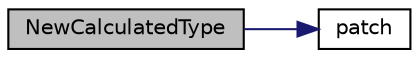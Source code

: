 digraph "NewCalculatedType"
{
  bgcolor="transparent";
  edge [fontname="Helvetica",fontsize="10",labelfontname="Helvetica",labelfontsize="10"];
  node [fontname="Helvetica",fontsize="10",shape=record];
  rankdir="LR";
  Node24527 [label="NewCalculatedType",height=0.2,width=0.4,color="black", fillcolor="grey75", style="filled", fontcolor="black"];
  Node24527 -> Node24528 [color="midnightblue",fontsize="10",style="solid",fontname="Helvetica"];
  Node24528 [label="patch",height=0.2,width=0.4,color="black",URL="$a23241.html#aca0923a4611f6166ffd8fa14d81864a4",tooltip="Return patch. "];
}
